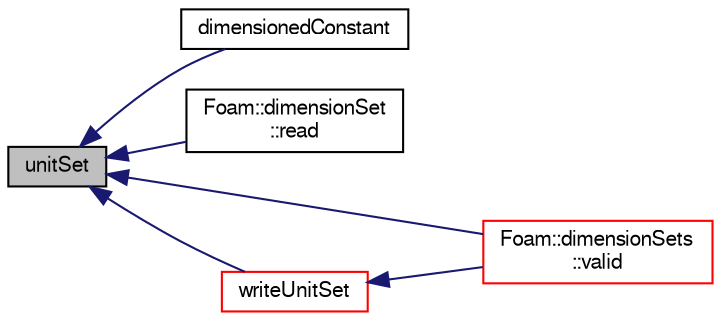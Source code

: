 digraph "unitSet"
{
  bgcolor="transparent";
  edge [fontname="FreeSans",fontsize="10",labelfontname="FreeSans",labelfontsize="10"];
  node [fontname="FreeSans",fontsize="10",shape=record];
  rankdir="LR";
  Node56529 [label="unitSet",height=0.2,width=0.4,color="black", fillcolor="grey75", style="filled", fontcolor="black"];
  Node56529 -> Node56530 [dir="back",color="midnightblue",fontsize="10",style="solid",fontname="FreeSans"];
  Node56530 [label="dimensionedConstant",height=0.2,width=0.4,color="black",URL="$a21124.html#aaef3d8e06f571dbca68225fc1ab20fc9"];
  Node56529 -> Node56531 [dir="back",color="midnightblue",fontsize="10",style="solid",fontname="FreeSans"];
  Node56531 [label="Foam::dimensionSet\l::read",height=0.2,width=0.4,color="black",URL="$a26370.html#a6f2d6f969f8e842149ed8776da67b38e",tooltip="Read using system units. "];
  Node56529 -> Node56532 [dir="back",color="midnightblue",fontsize="10",style="solid",fontname="FreeSans"];
  Node56532 [label="Foam::dimensionSets\l::valid",height=0.2,width=0.4,color="red",URL="$a26382.html#a315419f26d3c59fa143b49b90a019049",tooltip="Is there a valid inverse of the selected unit. "];
  Node56529 -> Node56542 [dir="back",color="midnightblue",fontsize="10",style="solid",fontname="FreeSans"];
  Node56542 [label="writeUnitSet",height=0.2,width=0.4,color="red",URL="$a21124.html#aae7ac4176d791b3e835562c8f33b9b3e",tooltip="Set of units. "];
  Node56542 -> Node56532 [dir="back",color="midnightblue",fontsize="10",style="solid",fontname="FreeSans"];
}
